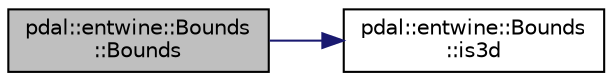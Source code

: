 digraph "pdal::entwine::Bounds::Bounds"
{
  edge [fontname="Helvetica",fontsize="10",labelfontname="Helvetica",labelfontsize="10"];
  node [fontname="Helvetica",fontsize="10",shape=record];
  rankdir="LR";
  Node1 [label="pdal::entwine::Bounds\l::Bounds",height=0.2,width=0.4,color="black", fillcolor="grey75", style="filled", fontcolor="black"];
  Node1 -> Node2 [color="midnightblue",fontsize="10",style="solid",fontname="Helvetica"];
  Node2 [label="pdal::entwine::Bounds\l::is3d",height=0.2,width=0.4,color="black", fillcolor="white", style="filled",URL="$classpdal_1_1entwine_1_1Bounds.html#a9a1be5ebb32f2e308ea15cd2da1e8058"];
}
